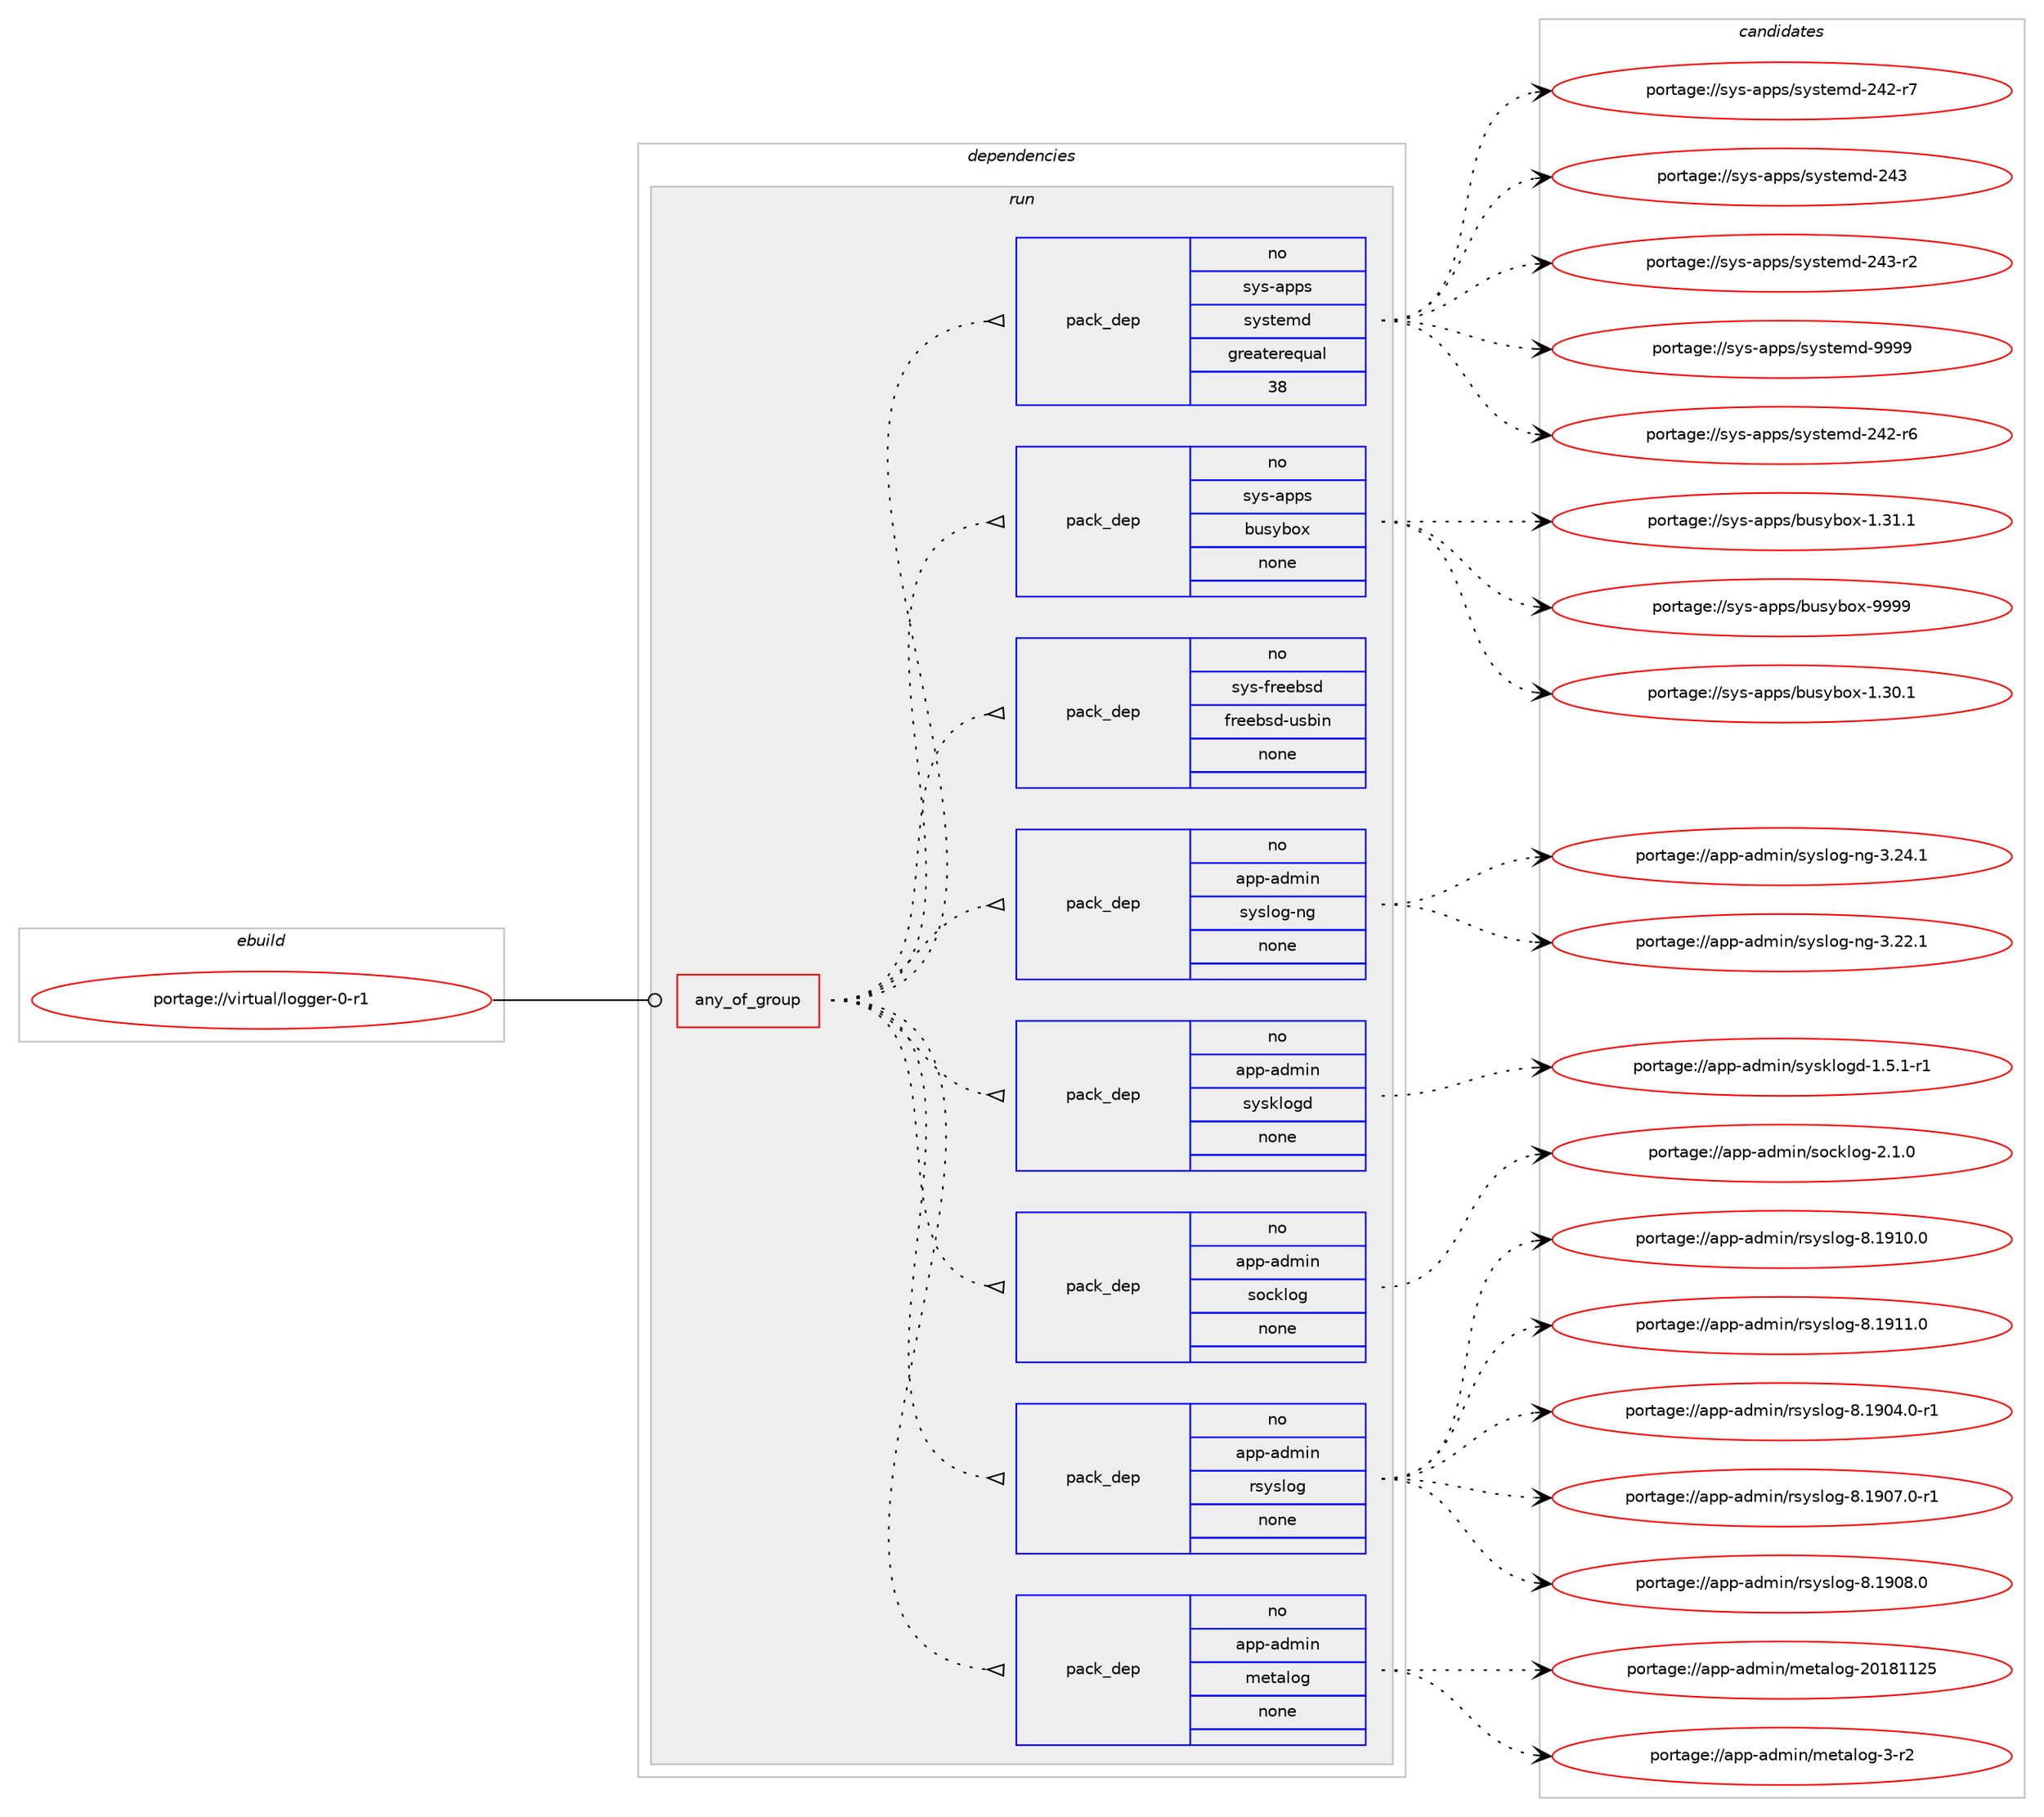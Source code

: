 digraph prolog {

# *************
# Graph options
# *************

newrank=true;
concentrate=true;
compound=true;
graph [rankdir=LR,fontname=Helvetica,fontsize=10,ranksep=1.5];#, ranksep=2.5, nodesep=0.2];
edge  [arrowhead=vee];
node  [fontname=Helvetica,fontsize=10];

# **********
# The ebuild
# **********

subgraph cluster_leftcol {
color=gray;
rank=same;
label=<<i>ebuild</i>>;
id [label="portage://virtual/logger-0-r1", color=red, width=4, href="../virtual/logger-0-r1.svg"];
}

# ****************
# The dependencies
# ****************

subgraph cluster_midcol {
color=gray;
label=<<i>dependencies</i>>;
subgraph cluster_compile {
fillcolor="#eeeeee";
style=filled;
label=<<i>compile</i>>;
}
subgraph cluster_compileandrun {
fillcolor="#eeeeee";
style=filled;
label=<<i>compile and run</i>>;
}
subgraph cluster_run {
fillcolor="#eeeeee";
style=filled;
label=<<i>run</i>>;
subgraph any7150 {
dependency434082 [label=<<TABLE BORDER="0" CELLBORDER="1" CELLSPACING="0" CELLPADDING="4"><TR><TD CELLPADDING="10">any_of_group</TD></TR></TABLE>>, shape=none, color=red];subgraph pack321687 {
dependency434083 [label=<<TABLE BORDER="0" CELLBORDER="1" CELLSPACING="0" CELLPADDING="4" WIDTH="220"><TR><TD ROWSPAN="6" CELLPADDING="30">pack_dep</TD></TR><TR><TD WIDTH="110">no</TD></TR><TR><TD>app-admin</TD></TR><TR><TD>metalog</TD></TR><TR><TD>none</TD></TR><TR><TD></TD></TR></TABLE>>, shape=none, color=blue];
}
dependency434082:e -> dependency434083:w [weight=20,style="dotted",arrowhead="oinv"];
subgraph pack321688 {
dependency434084 [label=<<TABLE BORDER="0" CELLBORDER="1" CELLSPACING="0" CELLPADDING="4" WIDTH="220"><TR><TD ROWSPAN="6" CELLPADDING="30">pack_dep</TD></TR><TR><TD WIDTH="110">no</TD></TR><TR><TD>app-admin</TD></TR><TR><TD>rsyslog</TD></TR><TR><TD>none</TD></TR><TR><TD></TD></TR></TABLE>>, shape=none, color=blue];
}
dependency434082:e -> dependency434084:w [weight=20,style="dotted",arrowhead="oinv"];
subgraph pack321689 {
dependency434085 [label=<<TABLE BORDER="0" CELLBORDER="1" CELLSPACING="0" CELLPADDING="4" WIDTH="220"><TR><TD ROWSPAN="6" CELLPADDING="30">pack_dep</TD></TR><TR><TD WIDTH="110">no</TD></TR><TR><TD>app-admin</TD></TR><TR><TD>socklog</TD></TR><TR><TD>none</TD></TR><TR><TD></TD></TR></TABLE>>, shape=none, color=blue];
}
dependency434082:e -> dependency434085:w [weight=20,style="dotted",arrowhead="oinv"];
subgraph pack321690 {
dependency434086 [label=<<TABLE BORDER="0" CELLBORDER="1" CELLSPACING="0" CELLPADDING="4" WIDTH="220"><TR><TD ROWSPAN="6" CELLPADDING="30">pack_dep</TD></TR><TR><TD WIDTH="110">no</TD></TR><TR><TD>app-admin</TD></TR><TR><TD>sysklogd</TD></TR><TR><TD>none</TD></TR><TR><TD></TD></TR></TABLE>>, shape=none, color=blue];
}
dependency434082:e -> dependency434086:w [weight=20,style="dotted",arrowhead="oinv"];
subgraph pack321691 {
dependency434087 [label=<<TABLE BORDER="0" CELLBORDER="1" CELLSPACING="0" CELLPADDING="4" WIDTH="220"><TR><TD ROWSPAN="6" CELLPADDING="30">pack_dep</TD></TR><TR><TD WIDTH="110">no</TD></TR><TR><TD>app-admin</TD></TR><TR><TD>syslog-ng</TD></TR><TR><TD>none</TD></TR><TR><TD></TD></TR></TABLE>>, shape=none, color=blue];
}
dependency434082:e -> dependency434087:w [weight=20,style="dotted",arrowhead="oinv"];
subgraph pack321692 {
dependency434088 [label=<<TABLE BORDER="0" CELLBORDER="1" CELLSPACING="0" CELLPADDING="4" WIDTH="220"><TR><TD ROWSPAN="6" CELLPADDING="30">pack_dep</TD></TR><TR><TD WIDTH="110">no</TD></TR><TR><TD>sys-freebsd</TD></TR><TR><TD>freebsd-usbin</TD></TR><TR><TD>none</TD></TR><TR><TD></TD></TR></TABLE>>, shape=none, color=blue];
}
dependency434082:e -> dependency434088:w [weight=20,style="dotted",arrowhead="oinv"];
subgraph pack321693 {
dependency434089 [label=<<TABLE BORDER="0" CELLBORDER="1" CELLSPACING="0" CELLPADDING="4" WIDTH="220"><TR><TD ROWSPAN="6" CELLPADDING="30">pack_dep</TD></TR><TR><TD WIDTH="110">no</TD></TR><TR><TD>sys-apps</TD></TR><TR><TD>busybox</TD></TR><TR><TD>none</TD></TR><TR><TD></TD></TR></TABLE>>, shape=none, color=blue];
}
dependency434082:e -> dependency434089:w [weight=20,style="dotted",arrowhead="oinv"];
subgraph pack321694 {
dependency434090 [label=<<TABLE BORDER="0" CELLBORDER="1" CELLSPACING="0" CELLPADDING="4" WIDTH="220"><TR><TD ROWSPAN="6" CELLPADDING="30">pack_dep</TD></TR><TR><TD WIDTH="110">no</TD></TR><TR><TD>sys-apps</TD></TR><TR><TD>systemd</TD></TR><TR><TD>greaterequal</TD></TR><TR><TD>38</TD></TR></TABLE>>, shape=none, color=blue];
}
dependency434082:e -> dependency434090:w [weight=20,style="dotted",arrowhead="oinv"];
}
id:e -> dependency434082:w [weight=20,style="solid",arrowhead="odot"];
}
}

# **************
# The candidates
# **************

subgraph cluster_choices {
rank=same;
color=gray;
label=<<i>candidates</i>>;

subgraph choice321687 {
color=black;
nodesep=1;
choiceportage9711211245971001091051104710910111697108111103455048495649495053 [label="portage://app-admin/metalog-20181125", color=red, width=4,href="../app-admin/metalog-20181125.svg"];
choiceportage971121124597100109105110471091011169710811110345514511450 [label="portage://app-admin/metalog-3-r2", color=red, width=4,href="../app-admin/metalog-3-r2.svg"];
dependency434083:e -> choiceportage9711211245971001091051104710910111697108111103455048495649495053:w [style=dotted,weight="100"];
dependency434083:e -> choiceportage971121124597100109105110471091011169710811110345514511450:w [style=dotted,weight="100"];
}
subgraph choice321688 {
color=black;
nodesep=1;
choiceportage971121124597100109105110471141151211151081111034556464957485246484511449 [label="portage://app-admin/rsyslog-8.1904.0-r1", color=red, width=4,href="../app-admin/rsyslog-8.1904.0-r1.svg"];
choiceportage971121124597100109105110471141151211151081111034556464957485546484511449 [label="portage://app-admin/rsyslog-8.1907.0-r1", color=red, width=4,href="../app-admin/rsyslog-8.1907.0-r1.svg"];
choiceportage97112112459710010910511047114115121115108111103455646495748564648 [label="portage://app-admin/rsyslog-8.1908.0", color=red, width=4,href="../app-admin/rsyslog-8.1908.0.svg"];
choiceportage97112112459710010910511047114115121115108111103455646495749484648 [label="portage://app-admin/rsyslog-8.1910.0", color=red, width=4,href="../app-admin/rsyslog-8.1910.0.svg"];
choiceportage97112112459710010910511047114115121115108111103455646495749494648 [label="portage://app-admin/rsyslog-8.1911.0", color=red, width=4,href="../app-admin/rsyslog-8.1911.0.svg"];
dependency434084:e -> choiceportage971121124597100109105110471141151211151081111034556464957485246484511449:w [style=dotted,weight="100"];
dependency434084:e -> choiceportage971121124597100109105110471141151211151081111034556464957485546484511449:w [style=dotted,weight="100"];
dependency434084:e -> choiceportage97112112459710010910511047114115121115108111103455646495748564648:w [style=dotted,weight="100"];
dependency434084:e -> choiceportage97112112459710010910511047114115121115108111103455646495749484648:w [style=dotted,weight="100"];
dependency434084:e -> choiceportage97112112459710010910511047114115121115108111103455646495749494648:w [style=dotted,weight="100"];
}
subgraph choice321689 {
color=black;
nodesep=1;
choiceportage9711211245971001091051104711511199107108111103455046494648 [label="portage://app-admin/socklog-2.1.0", color=red, width=4,href="../app-admin/socklog-2.1.0.svg"];
dependency434085:e -> choiceportage9711211245971001091051104711511199107108111103455046494648:w [style=dotted,weight="100"];
}
subgraph choice321690 {
color=black;
nodesep=1;
choiceportage971121124597100109105110471151211151071081111031004549465346494511449 [label="portage://app-admin/sysklogd-1.5.1-r1", color=red, width=4,href="../app-admin/sysklogd-1.5.1-r1.svg"];
dependency434086:e -> choiceportage971121124597100109105110471151211151071081111031004549465346494511449:w [style=dotted,weight="100"];
}
subgraph choice321691 {
color=black;
nodesep=1;
choiceportage971121124597100109105110471151211151081111034511010345514650504649 [label="portage://app-admin/syslog-ng-3.22.1", color=red, width=4,href="../app-admin/syslog-ng-3.22.1.svg"];
choiceportage971121124597100109105110471151211151081111034511010345514650524649 [label="portage://app-admin/syslog-ng-3.24.1", color=red, width=4,href="../app-admin/syslog-ng-3.24.1.svg"];
dependency434087:e -> choiceportage971121124597100109105110471151211151081111034511010345514650504649:w [style=dotted,weight="100"];
dependency434087:e -> choiceportage971121124597100109105110471151211151081111034511010345514650524649:w [style=dotted,weight="100"];
}
subgraph choice321692 {
color=black;
nodesep=1;
}
subgraph choice321693 {
color=black;
nodesep=1;
choiceportage115121115459711211211547981171151219811112045494651484649 [label="portage://sys-apps/busybox-1.30.1", color=red, width=4,href="../sys-apps/busybox-1.30.1.svg"];
choiceportage115121115459711211211547981171151219811112045494651494649 [label="portage://sys-apps/busybox-1.31.1", color=red, width=4,href="../sys-apps/busybox-1.31.1.svg"];
choiceportage11512111545971121121154798117115121981111204557575757 [label="portage://sys-apps/busybox-9999", color=red, width=4,href="../sys-apps/busybox-9999.svg"];
dependency434089:e -> choiceportage115121115459711211211547981171151219811112045494651484649:w [style=dotted,weight="100"];
dependency434089:e -> choiceportage115121115459711211211547981171151219811112045494651494649:w [style=dotted,weight="100"];
dependency434089:e -> choiceportage11512111545971121121154798117115121981111204557575757:w [style=dotted,weight="100"];
}
subgraph choice321694 {
color=black;
nodesep=1;
choiceportage115121115459711211211547115121115116101109100455052504511454 [label="portage://sys-apps/systemd-242-r6", color=red, width=4,href="../sys-apps/systemd-242-r6.svg"];
choiceportage115121115459711211211547115121115116101109100455052504511455 [label="portage://sys-apps/systemd-242-r7", color=red, width=4,href="../sys-apps/systemd-242-r7.svg"];
choiceportage11512111545971121121154711512111511610110910045505251 [label="portage://sys-apps/systemd-243", color=red, width=4,href="../sys-apps/systemd-243.svg"];
choiceportage115121115459711211211547115121115116101109100455052514511450 [label="portage://sys-apps/systemd-243-r2", color=red, width=4,href="../sys-apps/systemd-243-r2.svg"];
choiceportage1151211154597112112115471151211151161011091004557575757 [label="portage://sys-apps/systemd-9999", color=red, width=4,href="../sys-apps/systemd-9999.svg"];
dependency434090:e -> choiceportage115121115459711211211547115121115116101109100455052504511454:w [style=dotted,weight="100"];
dependency434090:e -> choiceportage115121115459711211211547115121115116101109100455052504511455:w [style=dotted,weight="100"];
dependency434090:e -> choiceportage11512111545971121121154711512111511610110910045505251:w [style=dotted,weight="100"];
dependency434090:e -> choiceportage115121115459711211211547115121115116101109100455052514511450:w [style=dotted,weight="100"];
dependency434090:e -> choiceportage1151211154597112112115471151211151161011091004557575757:w [style=dotted,weight="100"];
}
}

}
